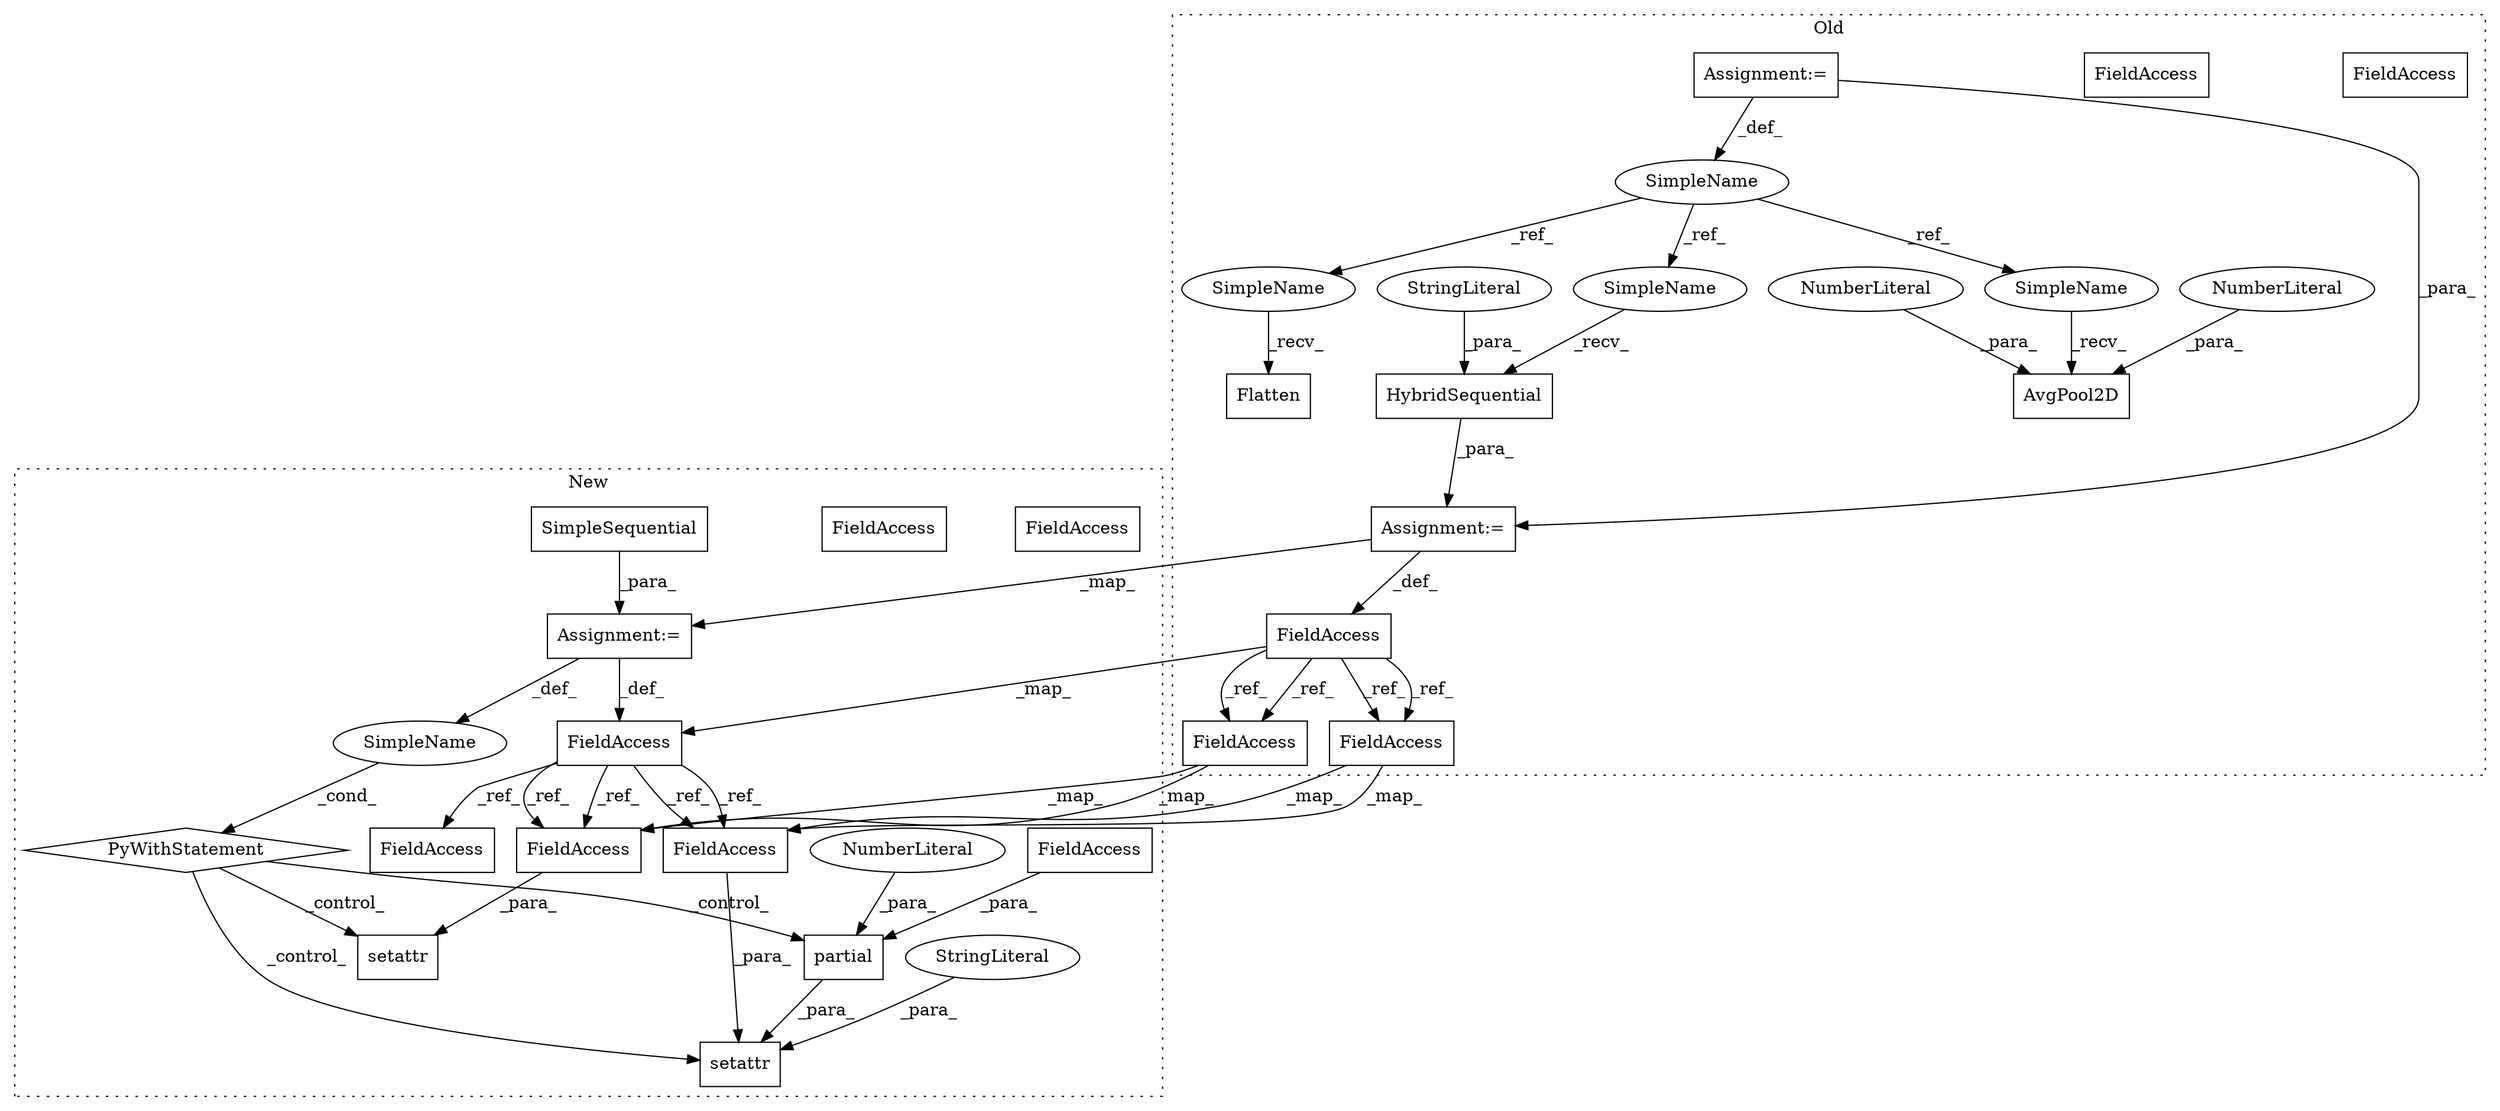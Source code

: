 digraph G {
subgraph cluster0 {
1 [label="Flatten" a="32" s="6988" l="9" shape="box"];
6 [label="SimpleName" a="42" s="5529" l="2" shape="ellipse"];
7 [label="AvgPool2D" a="32" s="7043,7056" l="10,1" shape="box"];
8 [label="HybridSequential" a="32" s="6787,6806" l="17,1" shape="box"];
12 [label="FieldAccess" a="22" s="6772" l="11" shape="box"];
15 [label="FieldAccess" a="22" s="6909" l="11" shape="box"];
17 [label="FieldAccess" a="22" s="7024" l="11" shape="box"];
18 [label="NumberLiteral" a="34" s="7053" l="1" shape="ellipse"];
19 [label="NumberLiteral" a="34" s="7055" l="1" shape="ellipse"];
21 [label="StringLiteral" a="45" s="6804" l="2" shape="ellipse"];
24 [label="Assignment:=" a="7" s="6783" l="1" shape="box"];
26 [label="Assignment:=" a="7" s="5529" l="2" shape="box"];
29 [label="SimpleName" a="42" s="7040" l="2" shape="ellipse"];
30 [label="SimpleName" a="42" s="6784" l="2" shape="ellipse"];
31 [label="SimpleName" a="42" s="6985" l="2" shape="ellipse"];
32 [label="FieldAccess" a="22" s="6909" l="11" shape="box"];
33 [label="FieldAccess" a="22" s="7024" l="11" shape="box"];
label = "Old";
style="dotted";
}
subgraph cluster1 {
2 [label="partial" a="32" s="8356,8404" l="8,1" shape="box"];
3 [label="SimpleName" a="42" s="" l="" shape="ellipse"];
4 [label="PyWithStatement" a="104" s="7952,7986" l="10,2" shape="diamond"];
5 [label="setattr" a="32" s="8325,8405" l="8,1" shape="box"];
9 [label="FieldAccess" a="22" s="8364" l="36" shape="box"];
10 [label="setattr" a="32" s="8047,8097" l="8,1" shape="box"];
11 [label="FieldAccess" a="22" s="7914" l="11" shape="box"];
13 [label="FieldAccess" a="22" s="8118" l="11" shape="box"];
14 [label="FieldAccess" a="22" s="8055" l="11" shape="box"];
16 [label="FieldAccess" a="22" s="8333" l="11" shape="box"];
20 [label="NumberLiteral" a="34" s="8401" l="1" shape="ellipse"];
22 [label="StringLiteral" a="45" s="8345" l="10" shape="ellipse"];
23 [label="Assignment:=" a="7" s="7925" l="1" shape="box"];
25 [label="SimpleSequential" a="32" s="7926" l="18" shape="box"];
27 [label="FieldAccess" a="22" s="8333" l="11" shape="box"];
28 [label="FieldAccess" a="22" s="8055" l="11" shape="box"];
label = "New";
style="dotted";
}
2 -> 5 [label="_para_"];
3 -> 4 [label="_cond_"];
4 -> 5 [label="_control_"];
4 -> 10 [label="_control_"];
4 -> 2 [label="_control_"];
6 -> 31 [label="_ref_"];
6 -> 30 [label="_ref_"];
6 -> 29 [label="_ref_"];
8 -> 24 [label="_para_"];
9 -> 2 [label="_para_"];
11 -> 27 [label="_ref_"];
11 -> 27 [label="_ref_"];
11 -> 28 [label="_ref_"];
11 -> 28 [label="_ref_"];
11 -> 13 [label="_ref_"];
12 -> 11 [label="_map_"];
12 -> 33 [label="_ref_"];
12 -> 33 [label="_ref_"];
12 -> 32 [label="_ref_"];
12 -> 32 [label="_ref_"];
18 -> 7 [label="_para_"];
19 -> 7 [label="_para_"];
20 -> 2 [label="_para_"];
21 -> 8 [label="_para_"];
22 -> 5 [label="_para_"];
23 -> 11 [label="_def_"];
23 -> 3 [label="_def_"];
24 -> 12 [label="_def_"];
24 -> 23 [label="_map_"];
25 -> 23 [label="_para_"];
26 -> 24 [label="_para_"];
26 -> 6 [label="_def_"];
27 -> 5 [label="_para_"];
28 -> 10 [label="_para_"];
29 -> 7 [label="_recv_"];
30 -> 8 [label="_recv_"];
31 -> 1 [label="_recv_"];
32 -> 28 [label="_map_"];
32 -> 28 [label="_map_"];
33 -> 27 [label="_map_"];
33 -> 27 [label="_map_"];
}